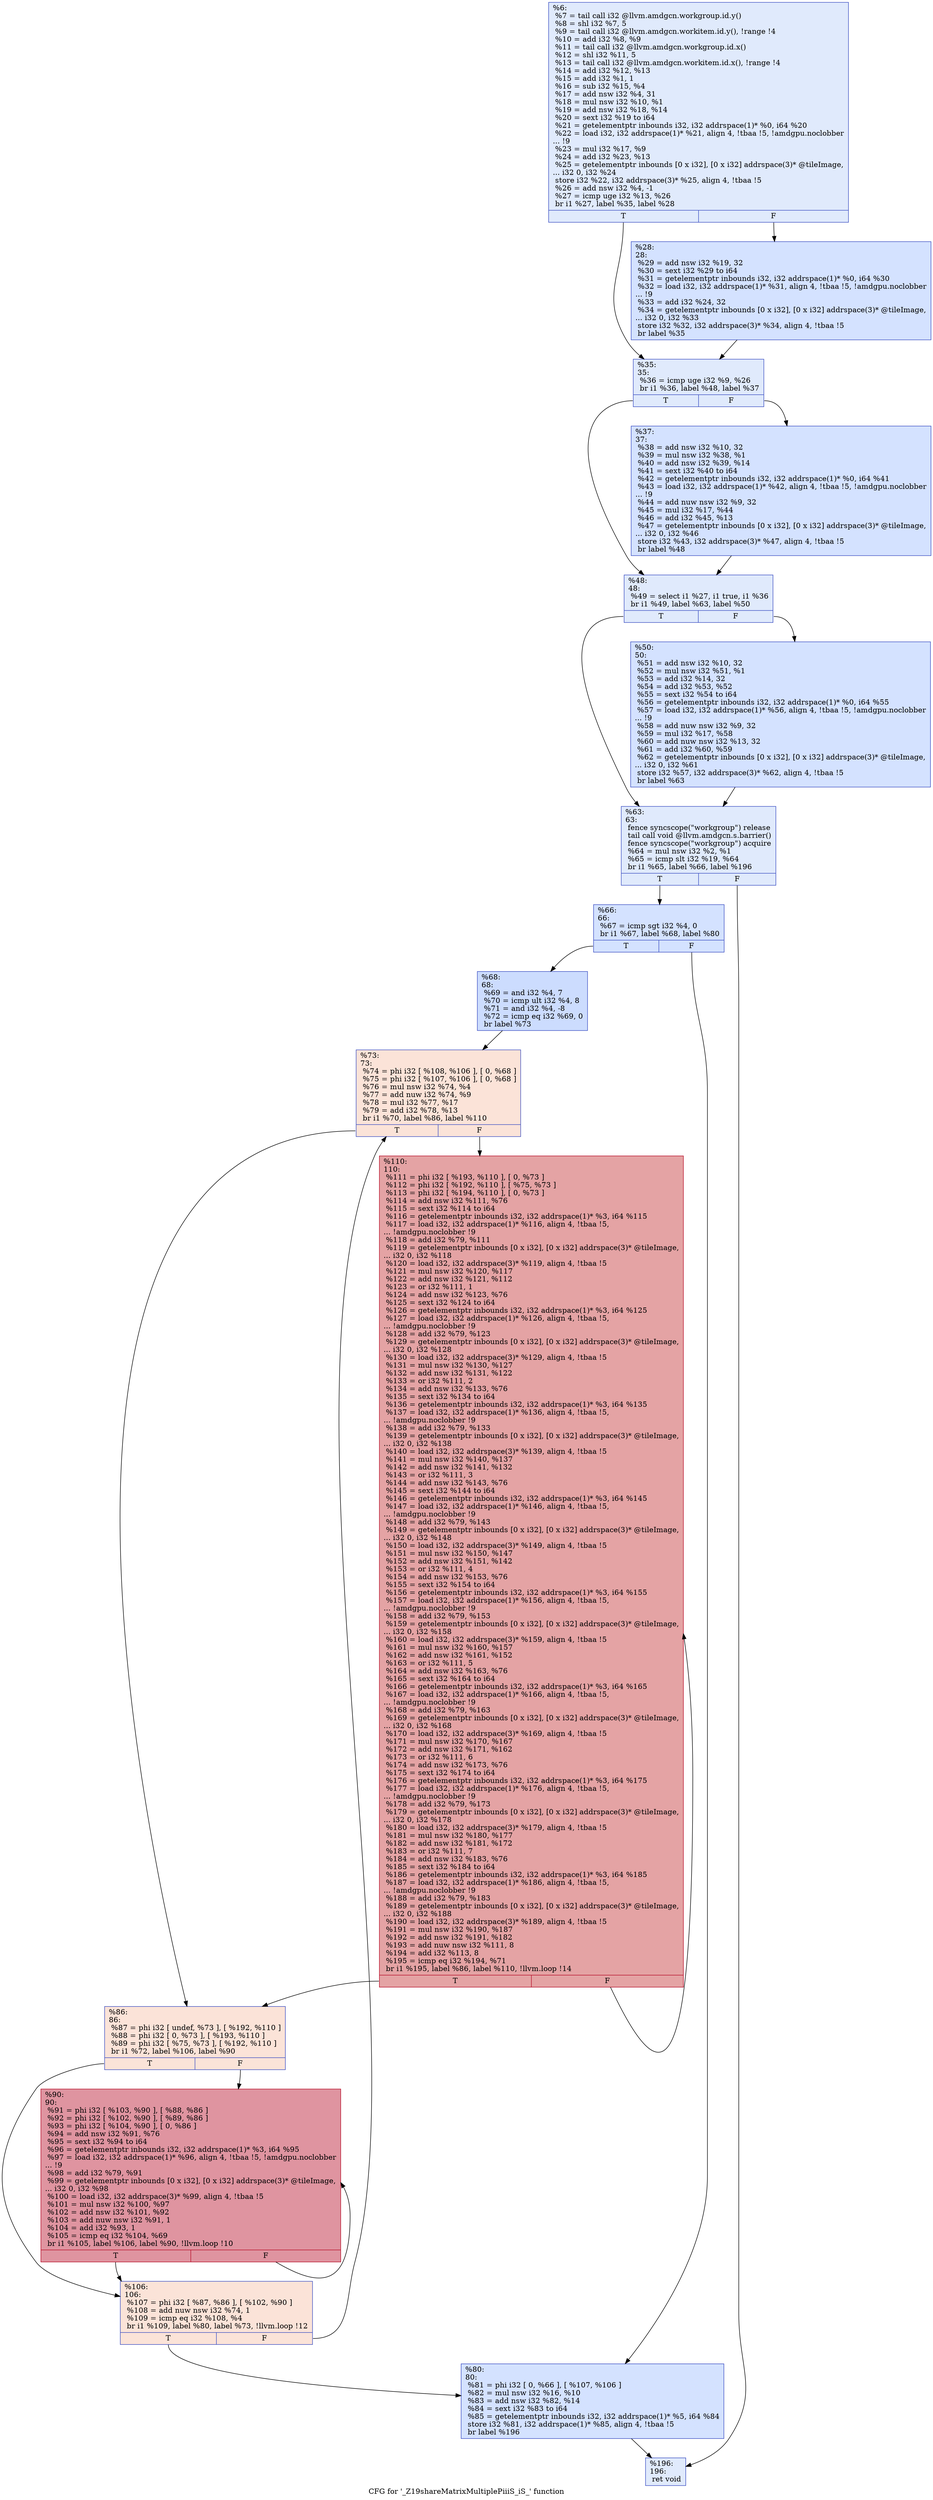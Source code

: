 digraph "CFG for '_Z19shareMatrixMultiplePiiiS_iS_' function" {
	label="CFG for '_Z19shareMatrixMultiplePiiiS_iS_' function";

	Node0x4622ae0 [shape=record,color="#3d50c3ff", style=filled, fillcolor="#b9d0f970",label="{%6:\l  %7 = tail call i32 @llvm.amdgcn.workgroup.id.y()\l  %8 = shl i32 %7, 5\l  %9 = tail call i32 @llvm.amdgcn.workitem.id.y(), !range !4\l  %10 = add i32 %8, %9\l  %11 = tail call i32 @llvm.amdgcn.workgroup.id.x()\l  %12 = shl i32 %11, 5\l  %13 = tail call i32 @llvm.amdgcn.workitem.id.x(), !range !4\l  %14 = add i32 %12, %13\l  %15 = add i32 %1, 1\l  %16 = sub i32 %15, %4\l  %17 = add nsw i32 %4, 31\l  %18 = mul nsw i32 %10, %1\l  %19 = add nsw i32 %18, %14\l  %20 = sext i32 %19 to i64\l  %21 = getelementptr inbounds i32, i32 addrspace(1)* %0, i64 %20\l  %22 = load i32, i32 addrspace(1)* %21, align 4, !tbaa !5, !amdgpu.noclobber\l... !9\l  %23 = mul i32 %17, %9\l  %24 = add i32 %23, %13\l  %25 = getelementptr inbounds [0 x i32], [0 x i32] addrspace(3)* @tileImage,\l... i32 0, i32 %24\l  store i32 %22, i32 addrspace(3)* %25, align 4, !tbaa !5\l  %26 = add nsw i32 %4, -1\l  %27 = icmp uge i32 %13, %26\l  br i1 %27, label %35, label %28\l|{<s0>T|<s1>F}}"];
	Node0x4622ae0:s0 -> Node0x4625f80;
	Node0x4622ae0:s1 -> Node0x4626010;
	Node0x4626010 [shape=record,color="#3d50c3ff", style=filled, fillcolor="#9ebeff70",label="{%28:\l28:                                               \l  %29 = add nsw i32 %19, 32\l  %30 = sext i32 %29 to i64\l  %31 = getelementptr inbounds i32, i32 addrspace(1)* %0, i64 %30\l  %32 = load i32, i32 addrspace(1)* %31, align 4, !tbaa !5, !amdgpu.noclobber\l... !9\l  %33 = add i32 %24, 32\l  %34 = getelementptr inbounds [0 x i32], [0 x i32] addrspace(3)* @tileImage,\l... i32 0, i32 %33\l  store i32 %32, i32 addrspace(3)* %34, align 4, !tbaa !5\l  br label %35\l}"];
	Node0x4626010 -> Node0x4625f80;
	Node0x4625f80 [shape=record,color="#3d50c3ff", style=filled, fillcolor="#b9d0f970",label="{%35:\l35:                                               \l  %36 = icmp uge i32 %9, %26\l  br i1 %36, label %48, label %37\l|{<s0>T|<s1>F}}"];
	Node0x4625f80:s0 -> Node0x4624f60;
	Node0x4625f80:s1 -> Node0x4626e00;
	Node0x4626e00 [shape=record,color="#3d50c3ff", style=filled, fillcolor="#9ebeff70",label="{%37:\l37:                                               \l  %38 = add nsw i32 %10, 32\l  %39 = mul nsw i32 %38, %1\l  %40 = add nsw i32 %39, %14\l  %41 = sext i32 %40 to i64\l  %42 = getelementptr inbounds i32, i32 addrspace(1)* %0, i64 %41\l  %43 = load i32, i32 addrspace(1)* %42, align 4, !tbaa !5, !amdgpu.noclobber\l... !9\l  %44 = add nuw nsw i32 %9, 32\l  %45 = mul i32 %17, %44\l  %46 = add i32 %45, %13\l  %47 = getelementptr inbounds [0 x i32], [0 x i32] addrspace(3)* @tileImage,\l... i32 0, i32 %46\l  store i32 %43, i32 addrspace(3)* %47, align 4, !tbaa !5\l  br label %48\l}"];
	Node0x4626e00 -> Node0x4624f60;
	Node0x4624f60 [shape=record,color="#3d50c3ff", style=filled, fillcolor="#b9d0f970",label="{%48:\l48:                                               \l  %49 = select i1 %27, i1 true, i1 %36\l  br i1 %49, label %63, label %50\l|{<s0>T|<s1>F}}"];
	Node0x4624f60:s0 -> Node0x4627690;
	Node0x4624f60:s1 -> Node0x46276e0;
	Node0x46276e0 [shape=record,color="#3d50c3ff", style=filled, fillcolor="#9ebeff70",label="{%50:\l50:                                               \l  %51 = add nsw i32 %10, 32\l  %52 = mul nsw i32 %51, %1\l  %53 = add i32 %14, 32\l  %54 = add i32 %53, %52\l  %55 = sext i32 %54 to i64\l  %56 = getelementptr inbounds i32, i32 addrspace(1)* %0, i64 %55\l  %57 = load i32, i32 addrspace(1)* %56, align 4, !tbaa !5, !amdgpu.noclobber\l... !9\l  %58 = add nuw nsw i32 %9, 32\l  %59 = mul i32 %17, %58\l  %60 = add nuw nsw i32 %13, 32\l  %61 = add i32 %60, %59\l  %62 = getelementptr inbounds [0 x i32], [0 x i32] addrspace(3)* @tileImage,\l... i32 0, i32 %61\l  store i32 %57, i32 addrspace(3)* %62, align 4, !tbaa !5\l  br label %63\l}"];
	Node0x46276e0 -> Node0x4627690;
	Node0x4627690 [shape=record,color="#3d50c3ff", style=filled, fillcolor="#b9d0f970",label="{%63:\l63:                                               \l  fence syncscope(\"workgroup\") release\l  tail call void @llvm.amdgcn.s.barrier()\l  fence syncscope(\"workgroup\") acquire\l  %64 = mul nsw i32 %2, %1\l  %65 = icmp slt i32 %19, %64\l  br i1 %65, label %66, label %196\l|{<s0>T|<s1>F}}"];
	Node0x4627690:s0 -> Node0x4626a30;
	Node0x4627690:s1 -> Node0x4626a80;
	Node0x4626a30 [shape=record,color="#3d50c3ff", style=filled, fillcolor="#9ebeff70",label="{%66:\l66:                                               \l  %67 = icmp sgt i32 %4, 0\l  br i1 %67, label %68, label %80\l|{<s0>T|<s1>F}}"];
	Node0x4626a30:s0 -> Node0x4628840;
	Node0x4626a30:s1 -> Node0x4628890;
	Node0x4628840 [shape=record,color="#3d50c3ff", style=filled, fillcolor="#8caffe70",label="{%68:\l68:                                               \l  %69 = and i32 %4, 7\l  %70 = icmp ult i32 %4, 8\l  %71 = and i32 %4, -8\l  %72 = icmp eq i32 %69, 0\l  br label %73\l}"];
	Node0x4628840 -> Node0x4628c70;
	Node0x4628c70 [shape=record,color="#3d50c3ff", style=filled, fillcolor="#f6bfa670",label="{%73:\l73:                                               \l  %74 = phi i32 [ %108, %106 ], [ 0, %68 ]\l  %75 = phi i32 [ %107, %106 ], [ 0, %68 ]\l  %76 = mul nsw i32 %74, %4\l  %77 = add nuw i32 %74, %9\l  %78 = mul i32 %77, %17\l  %79 = add i32 %78, %13\l  br i1 %70, label %86, label %110\l|{<s0>T|<s1>F}}"];
	Node0x4628c70:s0 -> Node0x4629200;
	Node0x4628c70:s1 -> Node0x4629290;
	Node0x4628890 [shape=record,color="#3d50c3ff", style=filled, fillcolor="#9ebeff70",label="{%80:\l80:                                               \l  %81 = phi i32 [ 0, %66 ], [ %107, %106 ]\l  %82 = mul nsw i32 %16, %10\l  %83 = add nsw i32 %82, %14\l  %84 = sext i32 %83 to i64\l  %85 = getelementptr inbounds i32, i32 addrspace(1)* %5, i64 %84\l  store i32 %81, i32 addrspace(1)* %85, align 4, !tbaa !5\l  br label %196\l}"];
	Node0x4628890 -> Node0x4626a80;
	Node0x4629200 [shape=record,color="#3d50c3ff", style=filled, fillcolor="#f6bfa670",label="{%86:\l86:                                               \l  %87 = phi i32 [ undef, %73 ], [ %192, %110 ]\l  %88 = phi i32 [ 0, %73 ], [ %193, %110 ]\l  %89 = phi i32 [ %75, %73 ], [ %192, %110 ]\l  br i1 %72, label %106, label %90\l|{<s0>T|<s1>F}}"];
	Node0x4629200:s0 -> Node0x4628d60;
	Node0x4629200:s1 -> Node0x4629e40;
	Node0x4629e40 [shape=record,color="#b70d28ff", style=filled, fillcolor="#b70d2870",label="{%90:\l90:                                               \l  %91 = phi i32 [ %103, %90 ], [ %88, %86 ]\l  %92 = phi i32 [ %102, %90 ], [ %89, %86 ]\l  %93 = phi i32 [ %104, %90 ], [ 0, %86 ]\l  %94 = add nsw i32 %91, %76\l  %95 = sext i32 %94 to i64\l  %96 = getelementptr inbounds i32, i32 addrspace(1)* %3, i64 %95\l  %97 = load i32, i32 addrspace(1)* %96, align 4, !tbaa !5, !amdgpu.noclobber\l... !9\l  %98 = add i32 %79, %91\l  %99 = getelementptr inbounds [0 x i32], [0 x i32] addrspace(3)* @tileImage,\l... i32 0, i32 %98\l  %100 = load i32, i32 addrspace(3)* %99, align 4, !tbaa !5\l  %101 = mul nsw i32 %100, %97\l  %102 = add nsw i32 %101, %92\l  %103 = add nuw nsw i32 %91, 1\l  %104 = add i32 %93, 1\l  %105 = icmp eq i32 %104, %69\l  br i1 %105, label %106, label %90, !llvm.loop !10\l|{<s0>T|<s1>F}}"];
	Node0x4629e40:s0 -> Node0x4628d60;
	Node0x4629e40:s1 -> Node0x4629e40;
	Node0x4628d60 [shape=record,color="#3d50c3ff", style=filled, fillcolor="#f6bfa670",label="{%106:\l106:                                              \l  %107 = phi i32 [ %87, %86 ], [ %102, %90 ]\l  %108 = add nuw nsw i32 %74, 1\l  %109 = icmp eq i32 %108, %4\l  br i1 %109, label %80, label %73, !llvm.loop !12\l|{<s0>T|<s1>F}}"];
	Node0x4628d60:s0 -> Node0x4628890;
	Node0x4628d60:s1 -> Node0x4628c70;
	Node0x4629290 [shape=record,color="#b70d28ff", style=filled, fillcolor="#c32e3170",label="{%110:\l110:                                              \l  %111 = phi i32 [ %193, %110 ], [ 0, %73 ]\l  %112 = phi i32 [ %192, %110 ], [ %75, %73 ]\l  %113 = phi i32 [ %194, %110 ], [ 0, %73 ]\l  %114 = add nsw i32 %111, %76\l  %115 = sext i32 %114 to i64\l  %116 = getelementptr inbounds i32, i32 addrspace(1)* %3, i64 %115\l  %117 = load i32, i32 addrspace(1)* %116, align 4, !tbaa !5,\l... !amdgpu.noclobber !9\l  %118 = add i32 %79, %111\l  %119 = getelementptr inbounds [0 x i32], [0 x i32] addrspace(3)* @tileImage,\l... i32 0, i32 %118\l  %120 = load i32, i32 addrspace(3)* %119, align 4, !tbaa !5\l  %121 = mul nsw i32 %120, %117\l  %122 = add nsw i32 %121, %112\l  %123 = or i32 %111, 1\l  %124 = add nsw i32 %123, %76\l  %125 = sext i32 %124 to i64\l  %126 = getelementptr inbounds i32, i32 addrspace(1)* %3, i64 %125\l  %127 = load i32, i32 addrspace(1)* %126, align 4, !tbaa !5,\l... !amdgpu.noclobber !9\l  %128 = add i32 %79, %123\l  %129 = getelementptr inbounds [0 x i32], [0 x i32] addrspace(3)* @tileImage,\l... i32 0, i32 %128\l  %130 = load i32, i32 addrspace(3)* %129, align 4, !tbaa !5\l  %131 = mul nsw i32 %130, %127\l  %132 = add nsw i32 %131, %122\l  %133 = or i32 %111, 2\l  %134 = add nsw i32 %133, %76\l  %135 = sext i32 %134 to i64\l  %136 = getelementptr inbounds i32, i32 addrspace(1)* %3, i64 %135\l  %137 = load i32, i32 addrspace(1)* %136, align 4, !tbaa !5,\l... !amdgpu.noclobber !9\l  %138 = add i32 %79, %133\l  %139 = getelementptr inbounds [0 x i32], [0 x i32] addrspace(3)* @tileImage,\l... i32 0, i32 %138\l  %140 = load i32, i32 addrspace(3)* %139, align 4, !tbaa !5\l  %141 = mul nsw i32 %140, %137\l  %142 = add nsw i32 %141, %132\l  %143 = or i32 %111, 3\l  %144 = add nsw i32 %143, %76\l  %145 = sext i32 %144 to i64\l  %146 = getelementptr inbounds i32, i32 addrspace(1)* %3, i64 %145\l  %147 = load i32, i32 addrspace(1)* %146, align 4, !tbaa !5,\l... !amdgpu.noclobber !9\l  %148 = add i32 %79, %143\l  %149 = getelementptr inbounds [0 x i32], [0 x i32] addrspace(3)* @tileImage,\l... i32 0, i32 %148\l  %150 = load i32, i32 addrspace(3)* %149, align 4, !tbaa !5\l  %151 = mul nsw i32 %150, %147\l  %152 = add nsw i32 %151, %142\l  %153 = or i32 %111, 4\l  %154 = add nsw i32 %153, %76\l  %155 = sext i32 %154 to i64\l  %156 = getelementptr inbounds i32, i32 addrspace(1)* %3, i64 %155\l  %157 = load i32, i32 addrspace(1)* %156, align 4, !tbaa !5,\l... !amdgpu.noclobber !9\l  %158 = add i32 %79, %153\l  %159 = getelementptr inbounds [0 x i32], [0 x i32] addrspace(3)* @tileImage,\l... i32 0, i32 %158\l  %160 = load i32, i32 addrspace(3)* %159, align 4, !tbaa !5\l  %161 = mul nsw i32 %160, %157\l  %162 = add nsw i32 %161, %152\l  %163 = or i32 %111, 5\l  %164 = add nsw i32 %163, %76\l  %165 = sext i32 %164 to i64\l  %166 = getelementptr inbounds i32, i32 addrspace(1)* %3, i64 %165\l  %167 = load i32, i32 addrspace(1)* %166, align 4, !tbaa !5,\l... !amdgpu.noclobber !9\l  %168 = add i32 %79, %163\l  %169 = getelementptr inbounds [0 x i32], [0 x i32] addrspace(3)* @tileImage,\l... i32 0, i32 %168\l  %170 = load i32, i32 addrspace(3)* %169, align 4, !tbaa !5\l  %171 = mul nsw i32 %170, %167\l  %172 = add nsw i32 %171, %162\l  %173 = or i32 %111, 6\l  %174 = add nsw i32 %173, %76\l  %175 = sext i32 %174 to i64\l  %176 = getelementptr inbounds i32, i32 addrspace(1)* %3, i64 %175\l  %177 = load i32, i32 addrspace(1)* %176, align 4, !tbaa !5,\l... !amdgpu.noclobber !9\l  %178 = add i32 %79, %173\l  %179 = getelementptr inbounds [0 x i32], [0 x i32] addrspace(3)* @tileImage,\l... i32 0, i32 %178\l  %180 = load i32, i32 addrspace(3)* %179, align 4, !tbaa !5\l  %181 = mul nsw i32 %180, %177\l  %182 = add nsw i32 %181, %172\l  %183 = or i32 %111, 7\l  %184 = add nsw i32 %183, %76\l  %185 = sext i32 %184 to i64\l  %186 = getelementptr inbounds i32, i32 addrspace(1)* %3, i64 %185\l  %187 = load i32, i32 addrspace(1)* %186, align 4, !tbaa !5,\l... !amdgpu.noclobber !9\l  %188 = add i32 %79, %183\l  %189 = getelementptr inbounds [0 x i32], [0 x i32] addrspace(3)* @tileImage,\l... i32 0, i32 %188\l  %190 = load i32, i32 addrspace(3)* %189, align 4, !tbaa !5\l  %191 = mul nsw i32 %190, %187\l  %192 = add nsw i32 %191, %182\l  %193 = add nuw nsw i32 %111, 8\l  %194 = add i32 %113, 8\l  %195 = icmp eq i32 %194, %71\l  br i1 %195, label %86, label %110, !llvm.loop !14\l|{<s0>T|<s1>F}}"];
	Node0x4629290:s0 -> Node0x4629200;
	Node0x4629290:s1 -> Node0x4629290;
	Node0x4626a80 [shape=record,color="#3d50c3ff", style=filled, fillcolor="#b9d0f970",label="{%196:\l196:                                              \l  ret void\l}"];
}
